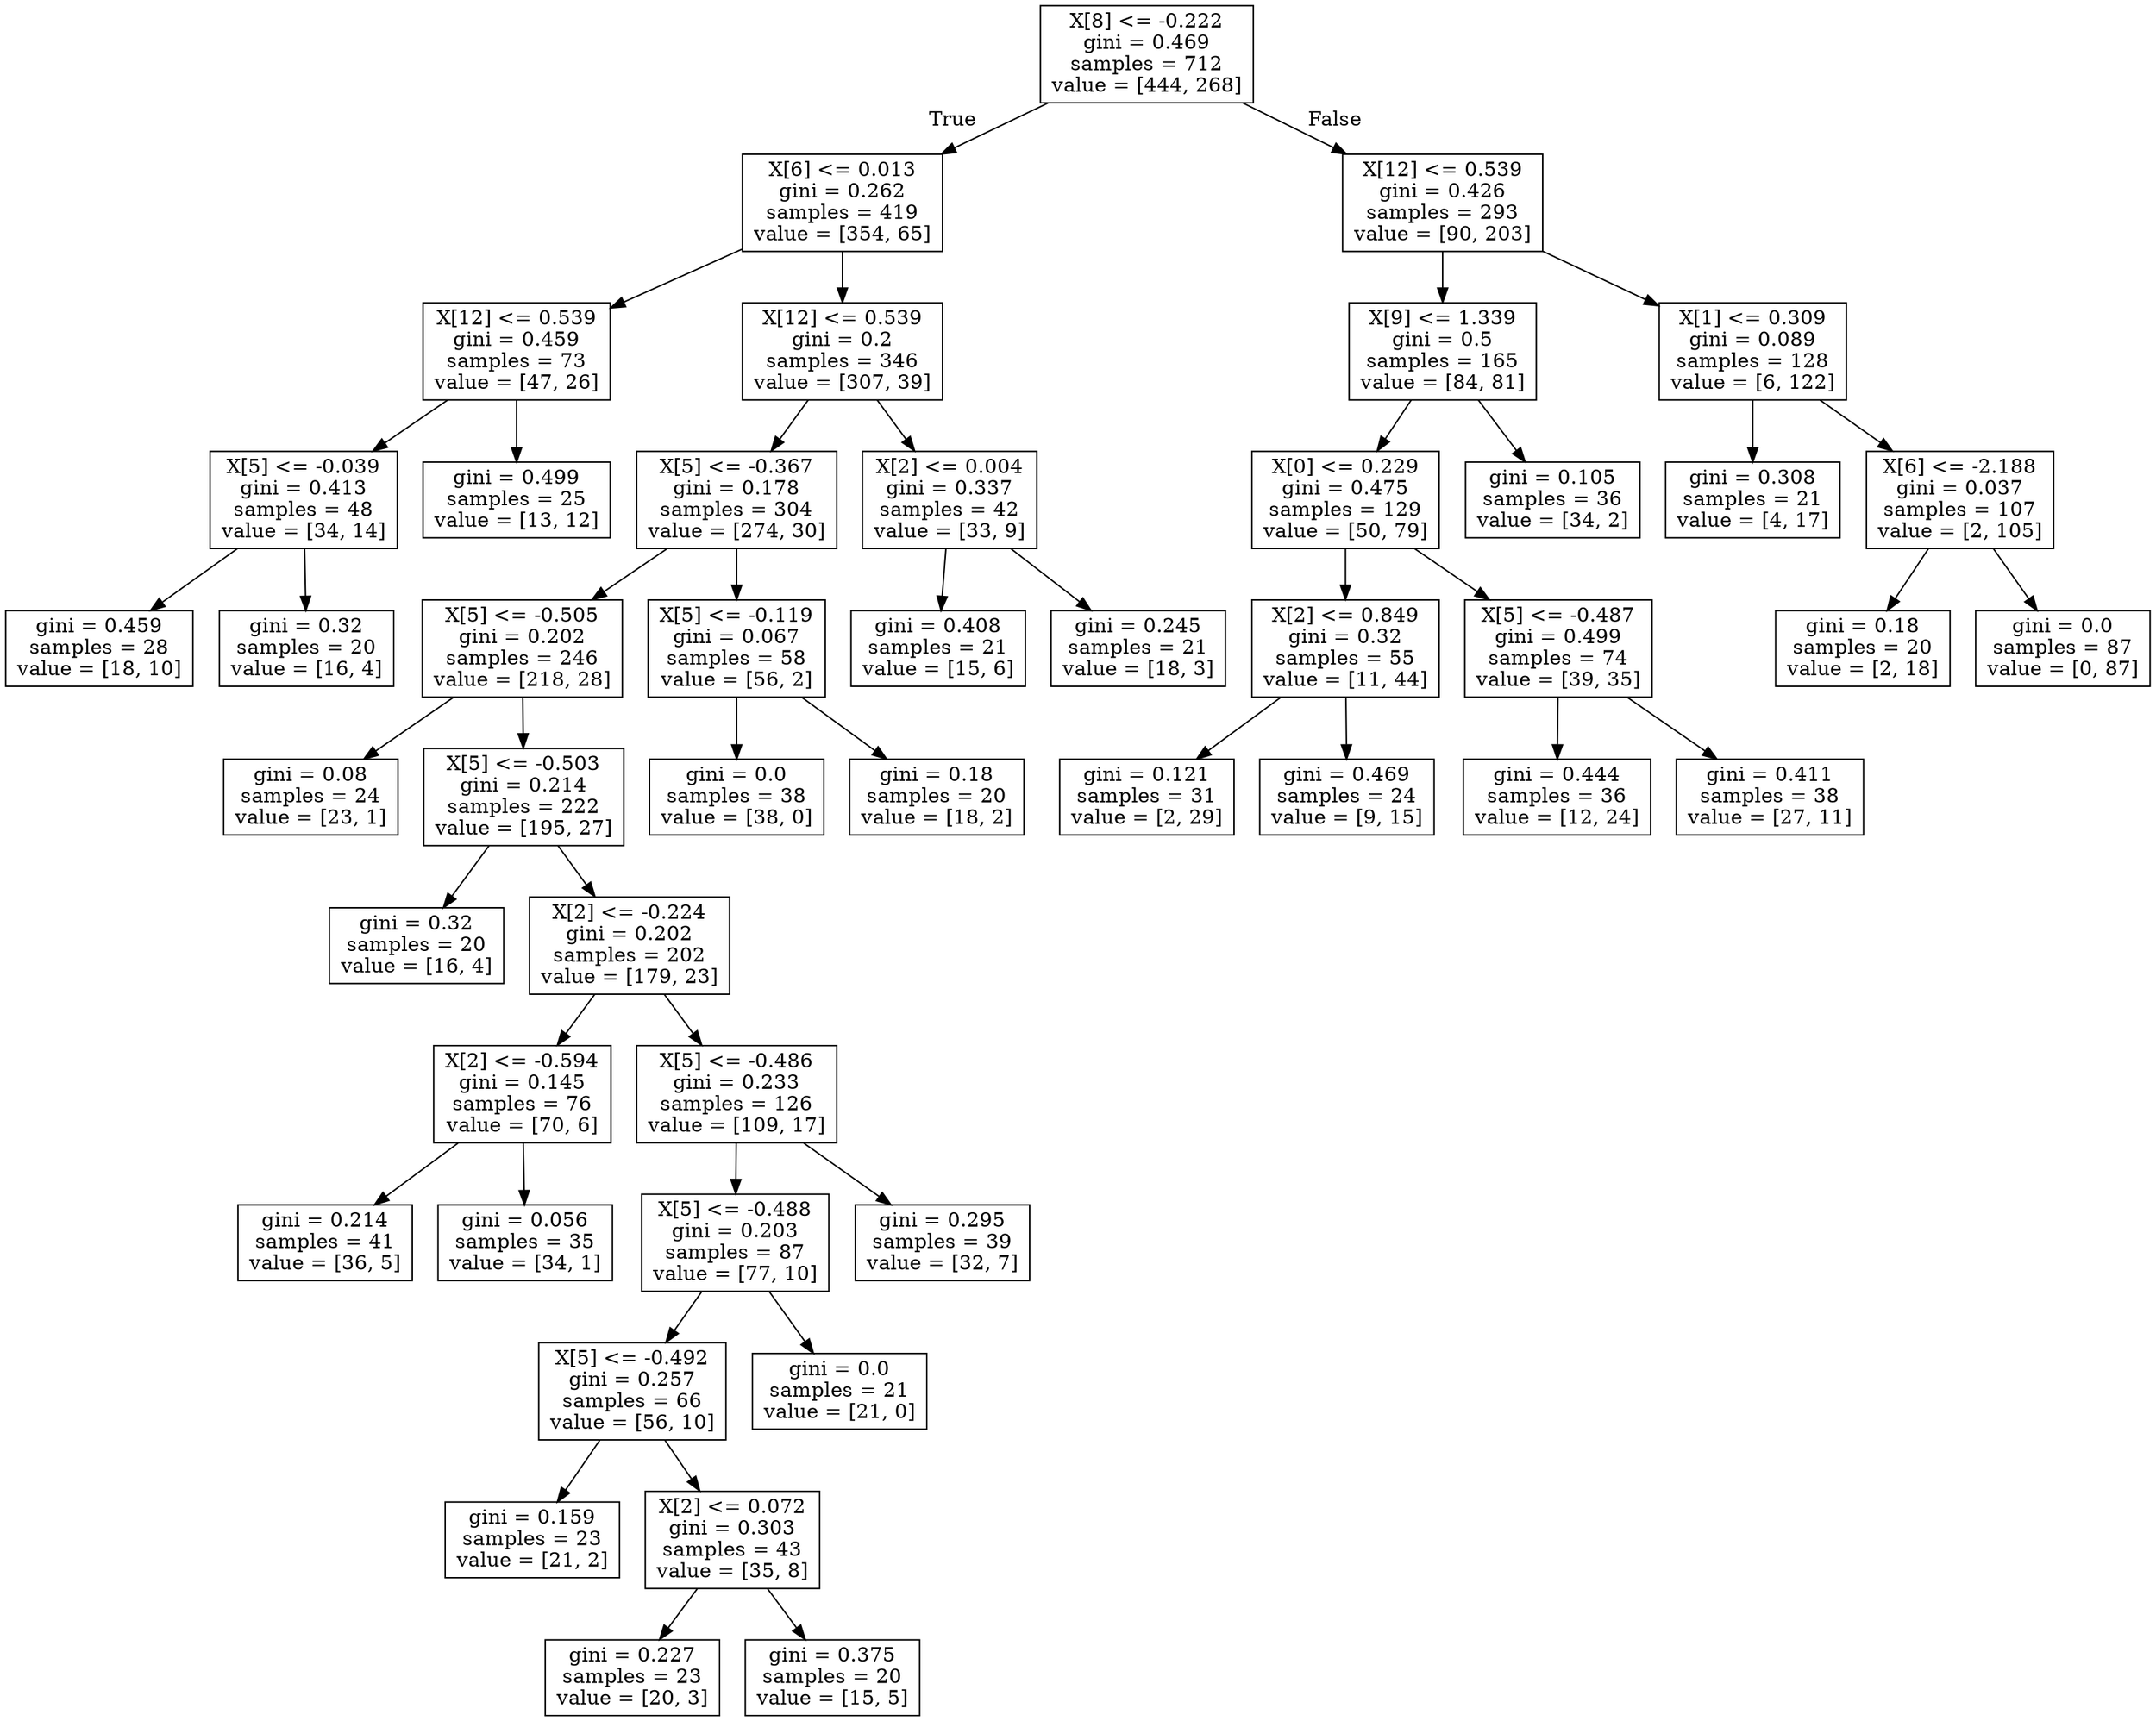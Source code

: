 digraph Tree {
node [shape=box] ;
0 [label="X[8] <= -0.222\ngini = 0.469\nsamples = 712\nvalue = [444, 268]"] ;
1 [label="X[6] <= 0.013\ngini = 0.262\nsamples = 419\nvalue = [354, 65]"] ;
0 -> 1 [labeldistance=2.5, labelangle=45, headlabel="True"] ;
2 [label="X[12] <= 0.539\ngini = 0.459\nsamples = 73\nvalue = [47, 26]"] ;
1 -> 2 ;
3 [label="X[5] <= -0.039\ngini = 0.413\nsamples = 48\nvalue = [34, 14]"] ;
2 -> 3 ;
4 [label="gini = 0.459\nsamples = 28\nvalue = [18, 10]"] ;
3 -> 4 ;
5 [label="gini = 0.32\nsamples = 20\nvalue = [16, 4]"] ;
3 -> 5 ;
6 [label="gini = 0.499\nsamples = 25\nvalue = [13, 12]"] ;
2 -> 6 ;
7 [label="X[12] <= 0.539\ngini = 0.2\nsamples = 346\nvalue = [307, 39]"] ;
1 -> 7 ;
8 [label="X[5] <= -0.367\ngini = 0.178\nsamples = 304\nvalue = [274, 30]"] ;
7 -> 8 ;
9 [label="X[5] <= -0.505\ngini = 0.202\nsamples = 246\nvalue = [218, 28]"] ;
8 -> 9 ;
10 [label="gini = 0.08\nsamples = 24\nvalue = [23, 1]"] ;
9 -> 10 ;
11 [label="X[5] <= -0.503\ngini = 0.214\nsamples = 222\nvalue = [195, 27]"] ;
9 -> 11 ;
12 [label="gini = 0.32\nsamples = 20\nvalue = [16, 4]"] ;
11 -> 12 ;
13 [label="X[2] <= -0.224\ngini = 0.202\nsamples = 202\nvalue = [179, 23]"] ;
11 -> 13 ;
14 [label="X[2] <= -0.594\ngini = 0.145\nsamples = 76\nvalue = [70, 6]"] ;
13 -> 14 ;
15 [label="gini = 0.214\nsamples = 41\nvalue = [36, 5]"] ;
14 -> 15 ;
16 [label="gini = 0.056\nsamples = 35\nvalue = [34, 1]"] ;
14 -> 16 ;
17 [label="X[5] <= -0.486\ngini = 0.233\nsamples = 126\nvalue = [109, 17]"] ;
13 -> 17 ;
18 [label="X[5] <= -0.488\ngini = 0.203\nsamples = 87\nvalue = [77, 10]"] ;
17 -> 18 ;
19 [label="X[5] <= -0.492\ngini = 0.257\nsamples = 66\nvalue = [56, 10]"] ;
18 -> 19 ;
20 [label="gini = 0.159\nsamples = 23\nvalue = [21, 2]"] ;
19 -> 20 ;
21 [label="X[2] <= 0.072\ngini = 0.303\nsamples = 43\nvalue = [35, 8]"] ;
19 -> 21 ;
22 [label="gini = 0.227\nsamples = 23\nvalue = [20, 3]"] ;
21 -> 22 ;
23 [label="gini = 0.375\nsamples = 20\nvalue = [15, 5]"] ;
21 -> 23 ;
24 [label="gini = 0.0\nsamples = 21\nvalue = [21, 0]"] ;
18 -> 24 ;
25 [label="gini = 0.295\nsamples = 39\nvalue = [32, 7]"] ;
17 -> 25 ;
26 [label="X[5] <= -0.119\ngini = 0.067\nsamples = 58\nvalue = [56, 2]"] ;
8 -> 26 ;
27 [label="gini = 0.0\nsamples = 38\nvalue = [38, 0]"] ;
26 -> 27 ;
28 [label="gini = 0.18\nsamples = 20\nvalue = [18, 2]"] ;
26 -> 28 ;
29 [label="X[2] <= 0.004\ngini = 0.337\nsamples = 42\nvalue = [33, 9]"] ;
7 -> 29 ;
30 [label="gini = 0.408\nsamples = 21\nvalue = [15, 6]"] ;
29 -> 30 ;
31 [label="gini = 0.245\nsamples = 21\nvalue = [18, 3]"] ;
29 -> 31 ;
32 [label="X[12] <= 0.539\ngini = 0.426\nsamples = 293\nvalue = [90, 203]"] ;
0 -> 32 [labeldistance=2.5, labelangle=-45, headlabel="False"] ;
33 [label="X[9] <= 1.339\ngini = 0.5\nsamples = 165\nvalue = [84, 81]"] ;
32 -> 33 ;
34 [label="X[0] <= 0.229\ngini = 0.475\nsamples = 129\nvalue = [50, 79]"] ;
33 -> 34 ;
35 [label="X[2] <= 0.849\ngini = 0.32\nsamples = 55\nvalue = [11, 44]"] ;
34 -> 35 ;
36 [label="gini = 0.121\nsamples = 31\nvalue = [2, 29]"] ;
35 -> 36 ;
37 [label="gini = 0.469\nsamples = 24\nvalue = [9, 15]"] ;
35 -> 37 ;
38 [label="X[5] <= -0.487\ngini = 0.499\nsamples = 74\nvalue = [39, 35]"] ;
34 -> 38 ;
39 [label="gini = 0.444\nsamples = 36\nvalue = [12, 24]"] ;
38 -> 39 ;
40 [label="gini = 0.411\nsamples = 38\nvalue = [27, 11]"] ;
38 -> 40 ;
41 [label="gini = 0.105\nsamples = 36\nvalue = [34, 2]"] ;
33 -> 41 ;
42 [label="X[1] <= 0.309\ngini = 0.089\nsamples = 128\nvalue = [6, 122]"] ;
32 -> 42 ;
43 [label="gini = 0.308\nsamples = 21\nvalue = [4, 17]"] ;
42 -> 43 ;
44 [label="X[6] <= -2.188\ngini = 0.037\nsamples = 107\nvalue = [2, 105]"] ;
42 -> 44 ;
45 [label="gini = 0.18\nsamples = 20\nvalue = [2, 18]"] ;
44 -> 45 ;
46 [label="gini = 0.0\nsamples = 87\nvalue = [0, 87]"] ;
44 -> 46 ;
}